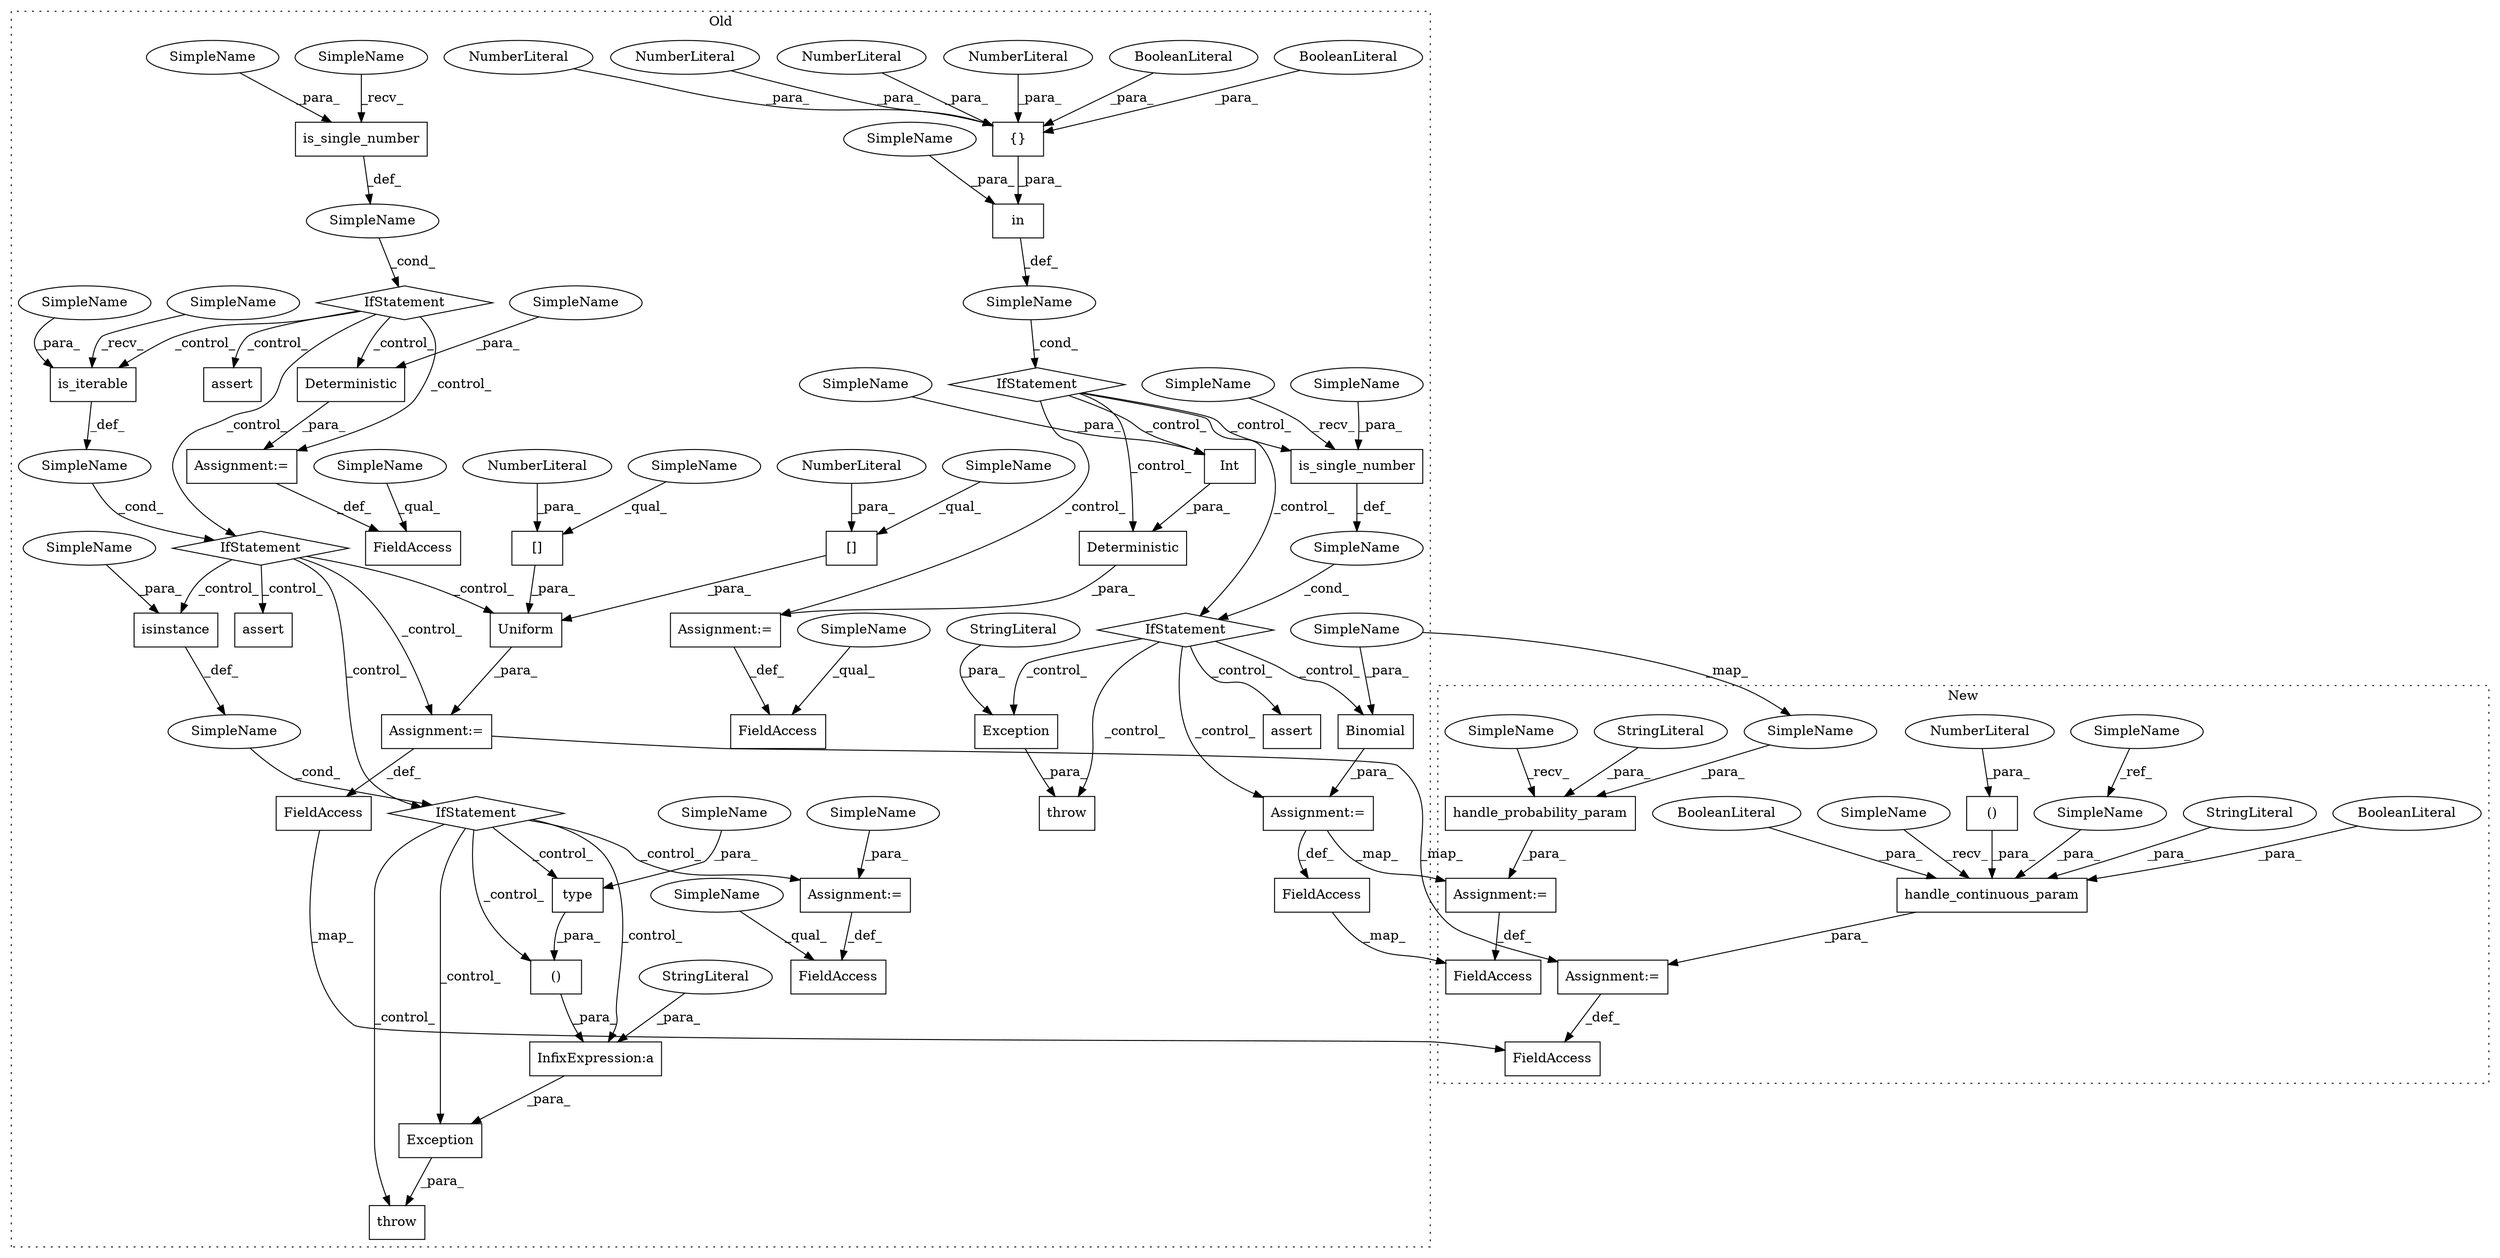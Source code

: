 digraph G {
subgraph cluster0 {
1 [label="{}" a="4" s="1678,1701" l="1,1" shape="box"];
8 [label="NumberLiteral" a="34" s="1690" l="1" shape="ellipse"];
9 [label="NumberLiteral" a="34" s="1694" l="3" shape="ellipse"];
10 [label="NumberLiteral" a="34" s="1698" l="3" shape="ellipse"];
11 [label="NumberLiteral" a="34" s="1692" l="1" shape="ellipse"];
12 [label="in" a="105" s="1637" l="65" shape="box"];
14 [label="BooleanLiteral" a="9" s="1679" l="4" shape="ellipse"];
15 [label="BooleanLiteral" a="9" s="1684" l="5" shape="ellipse"];
16 [label="Deterministic" a="32" s="1729,1759" l="14,1" shape="box"];
17 [label="SimpleName" a="42" s="" l="" shape="ellipse"];
18 [label="is_single_number" a="32" s="1789,1817" l="17,1" shape="box"];
19 [label="is_iterable" a="32" s="858,876" l="12,1" shape="box"];
20 [label="()" a="106" s="1287" l="36" shape="box"];
22 [label="type" a="32" s="1311,1322" l="5,1" shape="box"];
23 [label="InfixExpression:a" a="27" s="1277" l="10" shape="box"];
24 [label="[]" a="2" s="1059,1067" l="7,1" shape="box"];
25 [label="NumberLiteral" a="34" s="1066" l="1" shape="ellipse"];
26 [label="[]" a="2" s="1049,1057" l="7,1" shape="box"];
27 [label="NumberLiteral" a="34" s="1056" l="1" shape="ellipse"];
28 [label="SimpleName" a="42" s="" l="" shape="ellipse"];
29 [label="SimpleName" a="42" s="" l="" shape="ellipse"];
30 [label="Uniform" a="32" s="1041,1068" l="8,1" shape="box"];
31 [label="SimpleName" a="42" s="" l="" shape="ellipse"];
32 [label="Deterministic" a="32" s="808,828" l="14,1" shape="box"];
33 [label="isinstance" a="32" s="1091,1128" l="11,1" shape="box"];
34 [label="StringLiteral" a="45" s="1195" l="82" shape="ellipse"];
36 [label="is_single_number" a="32" s="607,630" l="17,1" shape="box"];
37 [label="throw" a="53" s="1952" l="6" shape="box"];
38 [label="SimpleName" a="42" s="" l="" shape="ellipse"];
39 [label="Binomial" a="32" s="1909,1929" l="9,1" shape="box"];
40 [label="throw" a="53" s="1179" l="6" shape="box"];
41 [label="assert" a="32" s="894,1019" l="10,2" shape="box"];
42 [label="FieldAccess" a="22" s="796" l="11" shape="box"];
43 [label="FieldAccess" a="22" s="1712" l="16" shape="box"];
44 [label="assert" a="32" s="1835,1883" l="10,1" shape="box"];
45 [label="FieldAccess" a="22" s="1139" l="11" shape="box"];
46 [label="assert" a="32" s="648,786" l="10,2" shape="box"];
47 [label="IfStatement" a="25" s="1087,1129" l="4,2" shape="diamond"];
48 [label="Assignment:=" a="7" s="807" l="1" shape="box"];
49 [label="IfStatement" a="25" s="1629,1702" l="8,2" shape="diamond"];
50 [label="Assignment:=" a="7" s="1728" l="1" shape="box"];
51 [label="IfStatement" a="25" s="596,631" l="4,2" shape="diamond"];
52 [label="Assignment:=" a="7" s="1150" l="1" shape="box"];
53 [label="IfStatement" a="25" s="1778,1818" l="4,2" shape="diamond"];
54 [label="Int" a="32" s="1743,1758" l="4,1" shape="box"];
55 [label="IfStatement" a="25" s="847,877" l="4,2" shape="diamond"];
56 [label="Exception" a="32" s="1185,1323" l="10,2" shape="box"];
58 [label="FieldAccess" a="22" s="1892" l="16" shape="box"];
59 [label="Exception" a="32" s="1958,2037" l="10,1" shape="box"];
60 [label="StringLiteral" a="45" s="1968" l="69" shape="ellipse"];
61 [label="Assignment:=" a="7" s="1908" l="1" shape="box"];
64 [label="Assignment:=" a="7" s="1040" l="1" shape="box"];
66 [label="FieldAccess" a="22" s="1029" l="11" shape="box"];
67 [label="SimpleName" a="42" s="1747" l="11" shape="ellipse"];
68 [label="SimpleName" a="42" s="1637" l="11" shape="ellipse"];
69 [label="SimpleName" a="42" s="1918" l="11" shape="ellipse"];
70 [label="SimpleName" a="42" s="1806" l="11" shape="ellipse"];
71 [label="SimpleName" a="42" s="600" l="6" shape="ellipse"];
72 [label="SimpleName" a="42" s="851" l="6" shape="ellipse"];
73 [label="SimpleName" a="42" s="1782" l="6" shape="ellipse"];
74 [label="SimpleName" a="42" s="1139" l="4" shape="ellipse"];
75 [label="SimpleName" a="42" s="796" l="4" shape="ellipse"];
76 [label="SimpleName" a="42" s="1712" l="4" shape="ellipse"];
80 [label="SimpleName" a="42" s="870" l="6" shape="ellipse"];
81 [label="SimpleName" a="42" s="624" l="6" shape="ellipse"];
82 [label="SimpleName" a="42" s="1059" l="6" shape="ellipse"];
83 [label="SimpleName" a="42" s="1316" l="6" shape="ellipse"];
84 [label="SimpleName" a="42" s="1049" l="6" shape="ellipse"];
85 [label="SimpleName" a="42" s="1151" l="6" shape="ellipse"];
86 [label="SimpleName" a="42" s="1102" l="6" shape="ellipse"];
87 [label="SimpleName" a="42" s="822" l="6" shape="ellipse"];
label = "Old";
style="dotted";
}
subgraph cluster1 {
2 [label="handle_continuous_param" a="32" s="619,692" l="24,1" shape="box"];
3 [label="()" a="106" s="664" l="17" shape="box"];
4 [label="BooleanLiteral" a="9" s="683" l="4" shape="ellipse"];
5 [label="BooleanLiteral" a="9" s="688" l="4" shape="ellipse"];
6 [label="StringLiteral" a="45" s="650" l="8" shape="ellipse"];
7 [label="NumberLiteral" a="34" s="664" l="1" shape="ellipse"];
13 [label="handle_probability_param" a="32" s="1019,1069" l="25,1" shape="box"];
21 [label="SimpleName" a="42" s="467" l="6" shape="ellipse"];
35 [label="StringLiteral" a="45" s="1056" l="13" shape="ellipse"];
57 [label="FieldAccess" a="22" s="991" l="16" shape="box"];
62 [label="Assignment:=" a="7" s="1007" l="1" shape="box"];
63 [label="Assignment:=" a="7" s="607" l="1" shape="box"];
65 [label="FieldAccess" a="22" s="596" l="11" shape="box"];
77 [label="SimpleName" a="42" s="608" l="10" shape="ellipse"];
78 [label="SimpleName" a="42" s="1008" l="10" shape="ellipse"];
79 [label="SimpleName" a="42" s="643" l="6" shape="ellipse"];
88 [label="SimpleName" a="42" s="1044" l="11" shape="ellipse"];
label = "New";
style="dotted";
}
1 -> 12 [label="_para_"];
2 -> 63 [label="_para_"];
3 -> 2 [label="_para_"];
4 -> 2 [label="_para_"];
5 -> 2 [label="_para_"];
6 -> 2 [label="_para_"];
7 -> 3 [label="_para_"];
8 -> 1 [label="_para_"];
9 -> 1 [label="_para_"];
10 -> 1 [label="_para_"];
11 -> 1 [label="_para_"];
12 -> 17 [label="_def_"];
13 -> 62 [label="_para_"];
14 -> 1 [label="_para_"];
15 -> 1 [label="_para_"];
16 -> 50 [label="_para_"];
17 -> 49 [label="_cond_"];
18 -> 38 [label="_def_"];
19 -> 28 [label="_def_"];
20 -> 23 [label="_para_"];
21 -> 79 [label="_ref_"];
22 -> 20 [label="_para_"];
23 -> 56 [label="_para_"];
24 -> 30 [label="_para_"];
25 -> 24 [label="_para_"];
26 -> 30 [label="_para_"];
27 -> 26 [label="_para_"];
28 -> 55 [label="_cond_"];
29 -> 47 [label="_cond_"];
30 -> 64 [label="_para_"];
31 -> 51 [label="_cond_"];
32 -> 48 [label="_para_"];
33 -> 29 [label="_def_"];
34 -> 23 [label="_para_"];
35 -> 13 [label="_para_"];
36 -> 31 [label="_def_"];
38 -> 53 [label="_cond_"];
39 -> 61 [label="_para_"];
47 -> 52 [label="_control_"];
47 -> 20 [label="_control_"];
47 -> 22 [label="_control_"];
47 -> 40 [label="_control_"];
47 -> 23 [label="_control_"];
47 -> 56 [label="_control_"];
48 -> 42 [label="_def_"];
49 -> 50 [label="_control_"];
49 -> 18 [label="_control_"];
49 -> 54 [label="_control_"];
49 -> 16 [label="_control_"];
49 -> 53 [label="_control_"];
50 -> 43 [label="_def_"];
51 -> 48 [label="_control_"];
51 -> 46 [label="_control_"];
51 -> 55 [label="_control_"];
51 -> 32 [label="_control_"];
51 -> 19 [label="_control_"];
52 -> 45 [label="_def_"];
53 -> 44 [label="_control_"];
53 -> 39 [label="_control_"];
53 -> 61 [label="_control_"];
53 -> 59 [label="_control_"];
53 -> 37 [label="_control_"];
54 -> 16 [label="_para_"];
55 -> 64 [label="_control_"];
55 -> 33 [label="_control_"];
55 -> 47 [label="_control_"];
55 -> 30 [label="_control_"];
55 -> 41 [label="_control_"];
56 -> 40 [label="_para_"];
58 -> 57 [label="_map_"];
59 -> 37 [label="_para_"];
60 -> 59 [label="_para_"];
61 -> 58 [label="_def_"];
61 -> 62 [label="_map_"];
62 -> 57 [label="_def_"];
63 -> 65 [label="_def_"];
64 -> 66 [label="_def_"];
64 -> 63 [label="_map_"];
66 -> 65 [label="_map_"];
67 -> 54 [label="_para_"];
68 -> 12 [label="_para_"];
69 -> 88 [label="_map_"];
69 -> 39 [label="_para_"];
70 -> 18 [label="_para_"];
71 -> 36 [label="_recv_"];
72 -> 19 [label="_recv_"];
73 -> 18 [label="_recv_"];
74 -> 45 [label="_qual_"];
75 -> 42 [label="_qual_"];
76 -> 43 [label="_qual_"];
77 -> 2 [label="_recv_"];
78 -> 13 [label="_recv_"];
79 -> 2 [label="_para_"];
80 -> 19 [label="_para_"];
81 -> 36 [label="_para_"];
82 -> 24 [label="_qual_"];
83 -> 22 [label="_para_"];
84 -> 26 [label="_qual_"];
85 -> 52 [label="_para_"];
86 -> 33 [label="_para_"];
87 -> 32 [label="_para_"];
88 -> 13 [label="_para_"];
}